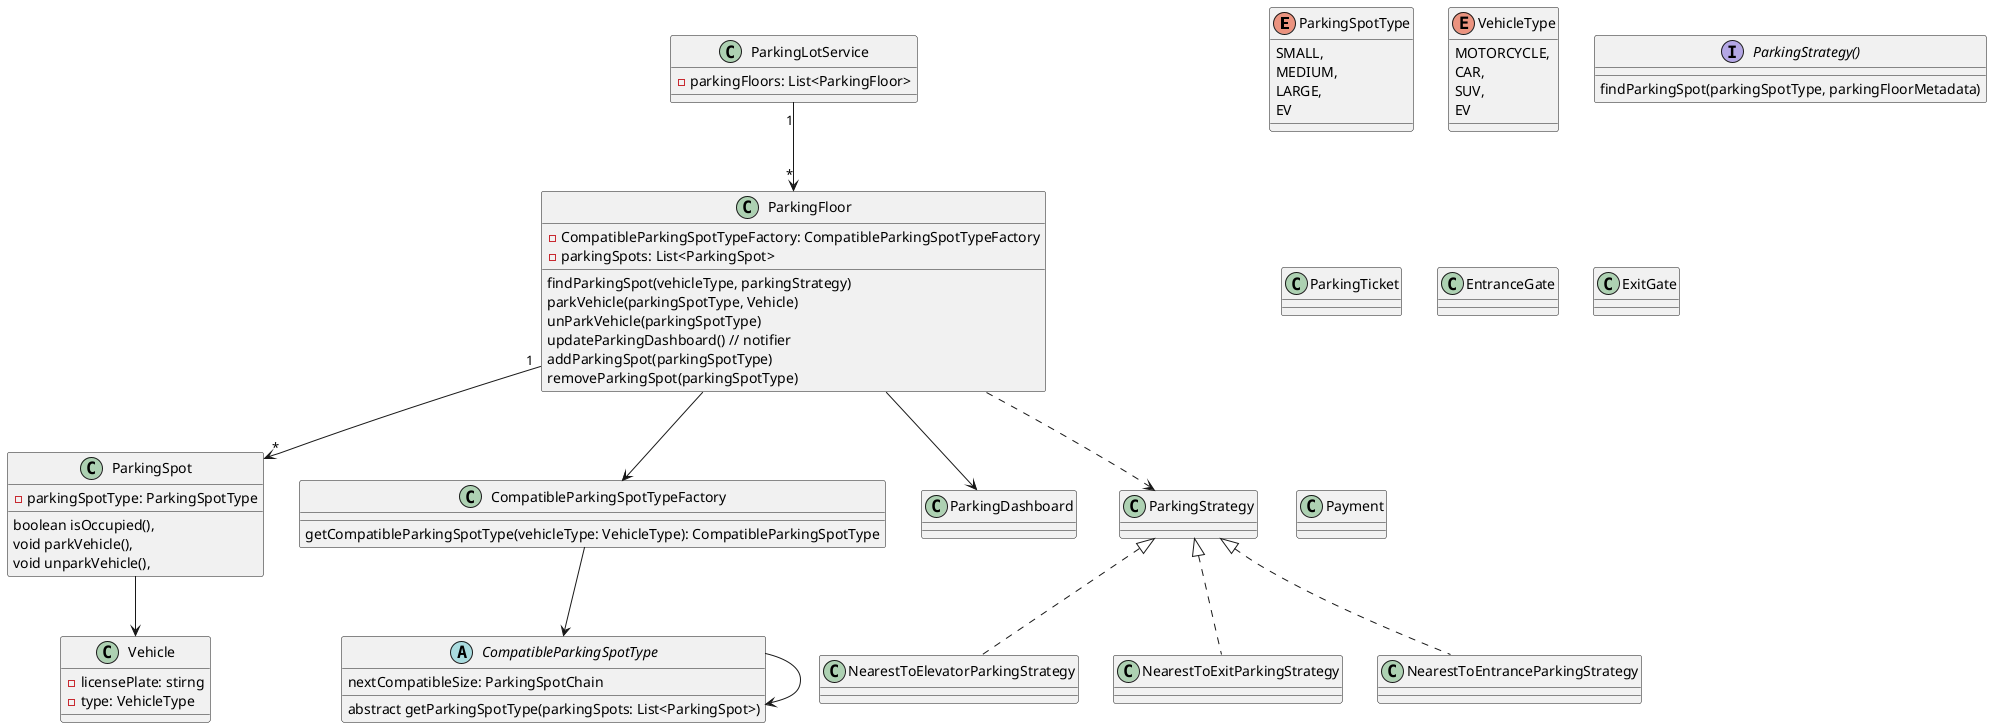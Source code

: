 @startuml
'https://plantuml.com/class-diagram


enum ParkingSpotType{
    SMALL,
    MEDIUM,
    LARGE,
    EV
}

enum VehicleType{
    MOTORCYCLE,
    CAR,
    SUV,
    EV
}

class ParkingSpot{
    boolean isOccupied(),
    void parkVehicle(),
    void unparkVehicle(),
    - parkingSpotType: ParkingSpotType
}

class Vehicle {
    - licensePlate: stirng
    - type: VehicleType
}

class ParkingFloor {
    - CompatibleParkingSpotTypeFactory: CompatibleParkingSpotTypeFactory
    - parkingSpots: List<ParkingSpot>

    findParkingSpot(vehicleType, parkingStrategy)
    parkVehicle(parkingSpotType, Vehicle)
    unParkVehicle(parkingSpotType)
    updateParkingDashboard() // notifier
    addParkingSpot(parkingSpotType)
    removeParkingSpot(parkingSpotType)
}

ParkingFloor --> CompatibleParkingSpotTypeFactory

ParkingFloor --> ParkingDashboard

ParkingFloor ..> ParkingStrategy

class CompatibleParkingSpotTypeFactory{
    getCompatibleParkingSpotType(vehicleType: VehicleType): CompatibleParkingSpotType
}

CompatibleParkingSpotTypeFactory --> CompatibleParkingSpotType

abstract class CompatibleParkingSpotType {
    nextCompatibleSize: ParkingSpotChain
    abstract getParkingSpotType(parkingSpots: List<ParkingSpot>)
}

CompatibleParkingSpotType -> CompatibleParkingSpotType

interface ParkingStrategy() {
    findParkingSpot(parkingSpotType, parkingFloorMetadata)
}

class NearestToElevatorParkingStrategy implements ParkingStrategy
class NearestToExitParkingStrategy implements ParkingStrategy
class NearestToEntranceParkingStrategy implements ParkingStrategy

'Singleton
class ParkingLotService {
    - parkingFloors: List<ParkingFloor>

}

ParkingLotService "1" --> "*" ParkingFloor



class ParkingTicket

class EntranceGate

class ExitGate

class Payment



ParkingSpot --> Vehicle

ParkingFloor "1" --> "*" ParkingSpot






@enduml